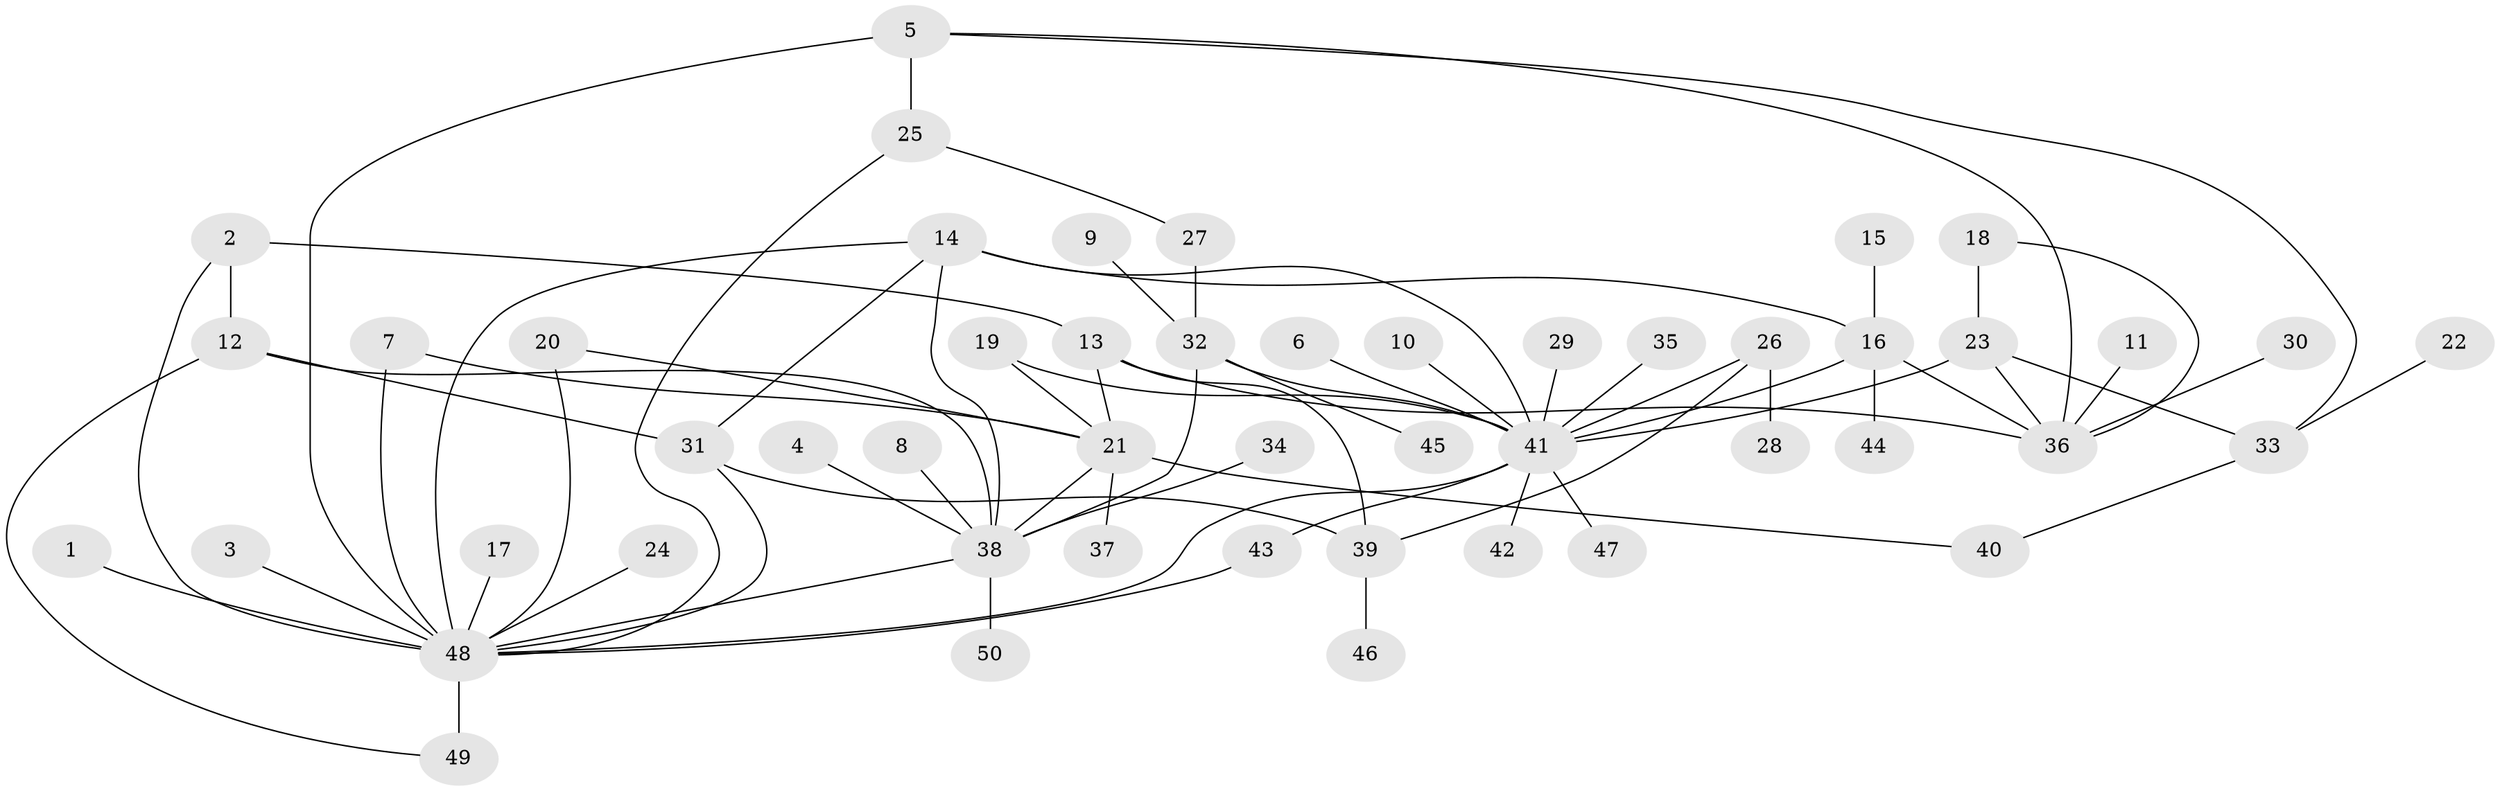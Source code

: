 // original degree distribution, {11: 0.01020408163265306, 19: 0.01020408163265306, 1: 0.5102040816326531, 16: 0.01020408163265306, 6: 0.05102040816326531, 3: 0.12244897959183673, 2: 0.20408163265306123, 5: 0.030612244897959183, 7: 0.02040816326530612, 9: 0.01020408163265306, 4: 0.02040816326530612}
// Generated by graph-tools (version 1.1) at 2025/01/03/09/25 03:01:38]
// undirected, 50 vertices, 72 edges
graph export_dot {
graph [start="1"]
  node [color=gray90,style=filled];
  1;
  2;
  3;
  4;
  5;
  6;
  7;
  8;
  9;
  10;
  11;
  12;
  13;
  14;
  15;
  16;
  17;
  18;
  19;
  20;
  21;
  22;
  23;
  24;
  25;
  26;
  27;
  28;
  29;
  30;
  31;
  32;
  33;
  34;
  35;
  36;
  37;
  38;
  39;
  40;
  41;
  42;
  43;
  44;
  45;
  46;
  47;
  48;
  49;
  50;
  1 -- 48 [weight=1.0];
  2 -- 12 [weight=1.0];
  2 -- 13 [weight=1.0];
  2 -- 48 [weight=1.0];
  3 -- 48 [weight=1.0];
  4 -- 38 [weight=1.0];
  5 -- 25 [weight=1.0];
  5 -- 33 [weight=1.0];
  5 -- 36 [weight=1.0];
  5 -- 48 [weight=2.0];
  6 -- 41 [weight=1.0];
  7 -- 21 [weight=1.0];
  7 -- 48 [weight=1.0];
  8 -- 38 [weight=1.0];
  9 -- 32 [weight=1.0];
  10 -- 41 [weight=1.0];
  11 -- 36 [weight=1.0];
  12 -- 31 [weight=1.0];
  12 -- 38 [weight=1.0];
  12 -- 49 [weight=1.0];
  13 -- 21 [weight=1.0];
  13 -- 36 [weight=1.0];
  13 -- 39 [weight=1.0];
  14 -- 16 [weight=2.0];
  14 -- 31 [weight=1.0];
  14 -- 38 [weight=1.0];
  14 -- 41 [weight=1.0];
  14 -- 48 [weight=1.0];
  15 -- 16 [weight=1.0];
  16 -- 36 [weight=1.0];
  16 -- 41 [weight=1.0];
  16 -- 44 [weight=1.0];
  17 -- 48 [weight=1.0];
  18 -- 23 [weight=1.0];
  18 -- 36 [weight=1.0];
  19 -- 21 [weight=1.0];
  19 -- 41 [weight=1.0];
  20 -- 21 [weight=1.0];
  20 -- 48 [weight=1.0];
  21 -- 37 [weight=1.0];
  21 -- 38 [weight=1.0];
  21 -- 40 [weight=1.0];
  22 -- 33 [weight=1.0];
  23 -- 33 [weight=1.0];
  23 -- 36 [weight=1.0];
  23 -- 41 [weight=1.0];
  24 -- 48 [weight=1.0];
  25 -- 27 [weight=1.0];
  25 -- 48 [weight=1.0];
  26 -- 28 [weight=1.0];
  26 -- 39 [weight=1.0];
  26 -- 41 [weight=1.0];
  27 -- 32 [weight=1.0];
  29 -- 41 [weight=1.0];
  30 -- 36 [weight=1.0];
  31 -- 39 [weight=1.0];
  31 -- 48 [weight=1.0];
  32 -- 38 [weight=1.0];
  32 -- 41 [weight=1.0];
  32 -- 45 [weight=1.0];
  33 -- 40 [weight=1.0];
  34 -- 38 [weight=1.0];
  35 -- 41 [weight=1.0];
  38 -- 48 [weight=1.0];
  38 -- 50 [weight=1.0];
  39 -- 46 [weight=1.0];
  41 -- 42 [weight=1.0];
  41 -- 43 [weight=1.0];
  41 -- 47 [weight=1.0];
  41 -- 48 [weight=1.0];
  43 -- 48 [weight=1.0];
  48 -- 49 [weight=2.0];
}
